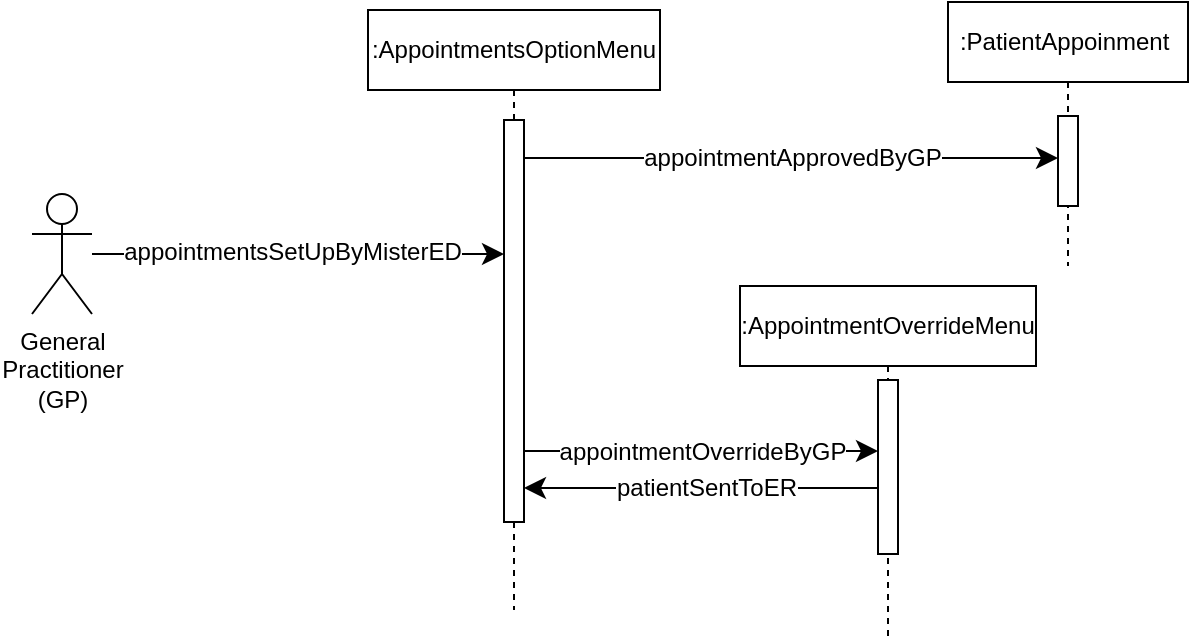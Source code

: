 <mxfile version="24.7.17">
  <diagram name="Page-1" id="2YBvvXClWsGukQMizWep">
    <mxGraphModel dx="658" dy="412" grid="0" gridSize="10" guides="1" tooltips="1" connect="1" arrows="1" fold="1" page="1" pageScale="1" pageWidth="850" pageHeight="1100" background="#ffffff" math="0" shadow="0">
      <root>
        <mxCell id="0" />
        <mxCell id="1" parent="0" />
        <mxCell id="aM9ryv3xv72pqoxQDRHE-1" value=":AppointmentsOptionMenu" style="shape=umlLifeline;perimeter=lifelinePerimeter;whiteSpace=wrap;html=1;container=0;dropTarget=0;collapsible=0;recursiveResize=0;outlineConnect=0;portConstraint=eastwest;newEdgeStyle={&quot;edgeStyle&quot;:&quot;elbowEdgeStyle&quot;,&quot;elbow&quot;:&quot;vertical&quot;,&quot;curved&quot;:0,&quot;rounded&quot;:0};" parent="1" vertex="1">
          <mxGeometry x="242" y="40" width="146" height="300" as="geometry" />
        </mxCell>
        <mxCell id="aM9ryv3xv72pqoxQDRHE-2" value="" style="html=1;points=[];perimeter=orthogonalPerimeter;outlineConnect=0;targetShapes=umlLifeline;portConstraint=eastwest;newEdgeStyle={&quot;edgeStyle&quot;:&quot;elbowEdgeStyle&quot;,&quot;elbow&quot;:&quot;vertical&quot;,&quot;curved&quot;:0,&quot;rounded&quot;:0};" parent="aM9ryv3xv72pqoxQDRHE-1" vertex="1">
          <mxGeometry x="68" y="55" width="10" height="201" as="geometry" />
        </mxCell>
        <mxCell id="aM9ryv3xv72pqoxQDRHE-5" value=":PatientAppoinment&amp;nbsp;" style="shape=umlLifeline;perimeter=lifelinePerimeter;whiteSpace=wrap;html=1;container=0;dropTarget=0;collapsible=0;recursiveResize=0;outlineConnect=0;portConstraint=eastwest;newEdgeStyle={&quot;edgeStyle&quot;:&quot;elbowEdgeStyle&quot;,&quot;elbow&quot;:&quot;vertical&quot;,&quot;curved&quot;:0,&quot;rounded&quot;:0};" parent="1" vertex="1">
          <mxGeometry x="532" y="36" width="120" height="132" as="geometry" />
        </mxCell>
        <mxCell id="aM9ryv3xv72pqoxQDRHE-6" value="" style="html=1;points=[];perimeter=orthogonalPerimeter;outlineConnect=0;targetShapes=umlLifeline;portConstraint=eastwest;newEdgeStyle={&quot;edgeStyle&quot;:&quot;elbowEdgeStyle&quot;,&quot;elbow&quot;:&quot;vertical&quot;,&quot;curved&quot;:0,&quot;rounded&quot;:0};" parent="aM9ryv3xv72pqoxQDRHE-5" vertex="1">
          <mxGeometry x="55" y="57" width="10" height="45" as="geometry" />
        </mxCell>
        <mxCell id="Gdo_oM0bwtRsMLy9Od3A-2" value="appointmentsSetUpByMisterED" style="edgeStyle=none;curved=1;rounded=0;orthogonalLoop=1;jettySize=auto;html=1;fontSize=12;startSize=8;endSize=8;" edge="1" parent="1" source="Gdo_oM0bwtRsMLy9Od3A-1" target="aM9ryv3xv72pqoxQDRHE-2">
          <mxGeometry x="-0.029" y="1" relative="1" as="geometry">
            <mxPoint as="offset" />
          </mxGeometry>
        </mxCell>
        <mxCell id="Gdo_oM0bwtRsMLy9Od3A-1" value="&lt;span style=&quot;font-size: 12px;&quot;&gt;General&lt;/span&gt;&lt;div&gt;&lt;span style=&quot;font-size: 12px;&quot;&gt;Practitioner&lt;/span&gt;&lt;br&gt;&lt;/div&gt;&lt;div&gt;&lt;span style=&quot;font-size: 12px;&quot;&gt;(GP)&lt;/span&gt;&lt;/div&gt;" style="shape=umlActor;verticalLabelPosition=bottom;verticalAlign=top;html=1;outlineConnect=0;" vertex="1" parent="1">
          <mxGeometry x="74" y="132" width="30" height="60" as="geometry" />
        </mxCell>
        <mxCell id="Gdo_oM0bwtRsMLy9Od3A-3" value=":AppointmentOverrideMenu" style="shape=umlLifeline;perimeter=lifelinePerimeter;whiteSpace=wrap;html=1;container=0;dropTarget=0;collapsible=0;recursiveResize=0;outlineConnect=0;portConstraint=eastwest;newEdgeStyle={&quot;edgeStyle&quot;:&quot;elbowEdgeStyle&quot;,&quot;elbow&quot;:&quot;vertical&quot;,&quot;curved&quot;:0,&quot;rounded&quot;:0};" vertex="1" parent="1">
          <mxGeometry x="428" y="178" width="148" height="175" as="geometry" />
        </mxCell>
        <mxCell id="Gdo_oM0bwtRsMLy9Od3A-4" value="" style="html=1;points=[];perimeter=orthogonalPerimeter;outlineConnect=0;targetShapes=umlLifeline;portConstraint=eastwest;newEdgeStyle={&quot;edgeStyle&quot;:&quot;elbowEdgeStyle&quot;,&quot;elbow&quot;:&quot;vertical&quot;,&quot;curved&quot;:0,&quot;rounded&quot;:0};" vertex="1" parent="Gdo_oM0bwtRsMLy9Od3A-3">
          <mxGeometry x="69" y="47" width="10" height="87" as="geometry" />
        </mxCell>
        <mxCell id="Gdo_oM0bwtRsMLy9Od3A-5" value="appointmentOverrideByGP" style="edgeStyle=elbowEdgeStyle;curved=0;rounded=0;orthogonalLoop=1;jettySize=auto;html=1;elbow=vertical;fontSize=12;startSize=8;endSize=8;" edge="1" parent="1" source="aM9ryv3xv72pqoxQDRHE-2" target="Gdo_oM0bwtRsMLy9Od3A-4">
          <mxGeometry relative="1" as="geometry" />
        </mxCell>
        <mxCell id="Gdo_oM0bwtRsMLy9Od3A-6" style="edgeStyle=elbowEdgeStyle;curved=0;rounded=0;orthogonalLoop=1;jettySize=auto;html=1;elbow=vertical;fontSize=12;startSize=8;endSize=8;" edge="1" parent="1" source="Gdo_oM0bwtRsMLy9Od3A-4" target="aM9ryv3xv72pqoxQDRHE-2">
          <mxGeometry relative="1" as="geometry">
            <Array as="points">
              <mxPoint x="392" y="279" />
            </Array>
          </mxGeometry>
        </mxCell>
        <mxCell id="Gdo_oM0bwtRsMLy9Od3A-7" value="patientSentToER" style="edgeLabel;html=1;align=center;verticalAlign=middle;resizable=0;points=[];fontSize=12;" vertex="1" connectable="0" parent="Gdo_oM0bwtRsMLy9Od3A-6">
          <mxGeometry x="-0.242" relative="1" as="geometry">
            <mxPoint x="-19" as="offset" />
          </mxGeometry>
        </mxCell>
        <mxCell id="Gdo_oM0bwtRsMLy9Od3A-9" value="appointmentApprovedByGP" style="edgeStyle=elbowEdgeStyle;curved=0;rounded=0;orthogonalLoop=1;jettySize=auto;html=1;elbow=vertical;fontSize=12;startSize=8;endSize=8;" edge="1" parent="1" source="aM9ryv3xv72pqoxQDRHE-2" target="aM9ryv3xv72pqoxQDRHE-6">
          <mxGeometry relative="1" as="geometry">
            <Array as="points">
              <mxPoint x="444" y="114" />
            </Array>
          </mxGeometry>
        </mxCell>
      </root>
    </mxGraphModel>
  </diagram>
</mxfile>
